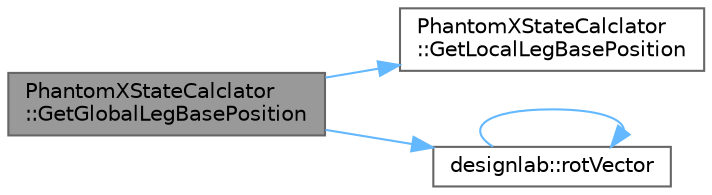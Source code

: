 digraph "PhantomXStateCalclator::GetGlobalLegBasePosition"
{
 // LATEX_PDF_SIZE
  bgcolor="transparent";
  edge [fontname=Helvetica,fontsize=10,labelfontname=Helvetica,labelfontsize=10];
  node [fontname=Helvetica,fontsize=10,shape=box,height=0.2,width=0.4];
  rankdir="LR";
  Node1 [id="Node000001",label="PhantomXStateCalclator\l::GetGlobalLegBasePosition",height=0.2,width=0.4,color="gray40", fillcolor="grey60", style="filled", fontcolor="black",tooltip="脚の付け根の座標( leg base position)を取得する．グローバル(ワールド)座標系"];
  Node1 -> Node2 [id="edge1_Node000001_Node000002",color="steelblue1",style="solid",tooltip=" "];
  Node2 [id="Node000002",label="PhantomXStateCalclator\l::GetLocalLegBasePosition",height=0.2,width=0.4,color="grey40", fillcolor="white", style="filled",URL="$class_phantom_x_state_calclator.html#a399c599a8fbfdb4064c8a65a2a163122",tooltip="脚の付け根の座標( leg base position)を取得する．ローカル(ロボット)座標系"];
  Node1 -> Node3 [id="edge2_Node000001_Node000003",color="steelblue1",style="solid",tooltip=" "];
  Node3 [id="Node000003",label="designlab::rotVector",height=0.2,width=0.4,color="grey40", fillcolor="white", style="filled",URL="$namespacedesignlab.html#a856b1521c31b6c5ec35f3028b7df7179",tooltip="回転させたベクトルを返す．三角関数の処理が多く重たいので注意．"];
  Node3 -> Node3 [id="edge3_Node000003_Node000003",color="steelblue1",style="solid",tooltip=" "];
}
